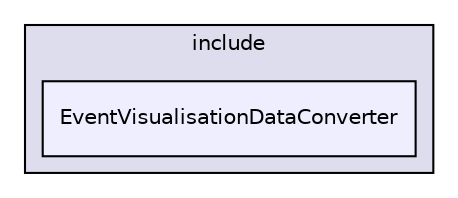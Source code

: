 digraph "/home/travis/build/AliceO2Group/AliceO2/EventVisualisation/DataConverter/include/EventVisualisationDataConverter" {
  bgcolor=transparent;
  compound=true
  node [ fontsize="10", fontname="Helvetica"];
  edge [ labelfontsize="10", labelfontname="Helvetica"];
  subgraph clusterdir_1b445272293d85aed0fa57d5220110ad {
    graph [ bgcolor="#ddddee", pencolor="black", label="include" fontname="Helvetica", fontsize="10", URL="dir_1b445272293d85aed0fa57d5220110ad.html"]
  dir_5b63a655f445fcfacc3ef1e7bfd183e5 [shape=box, label="EventVisualisationDataConverter", style="filled", fillcolor="#eeeeff", pencolor="black", URL="dir_5b63a655f445fcfacc3ef1e7bfd183e5.html"];
  }
}
